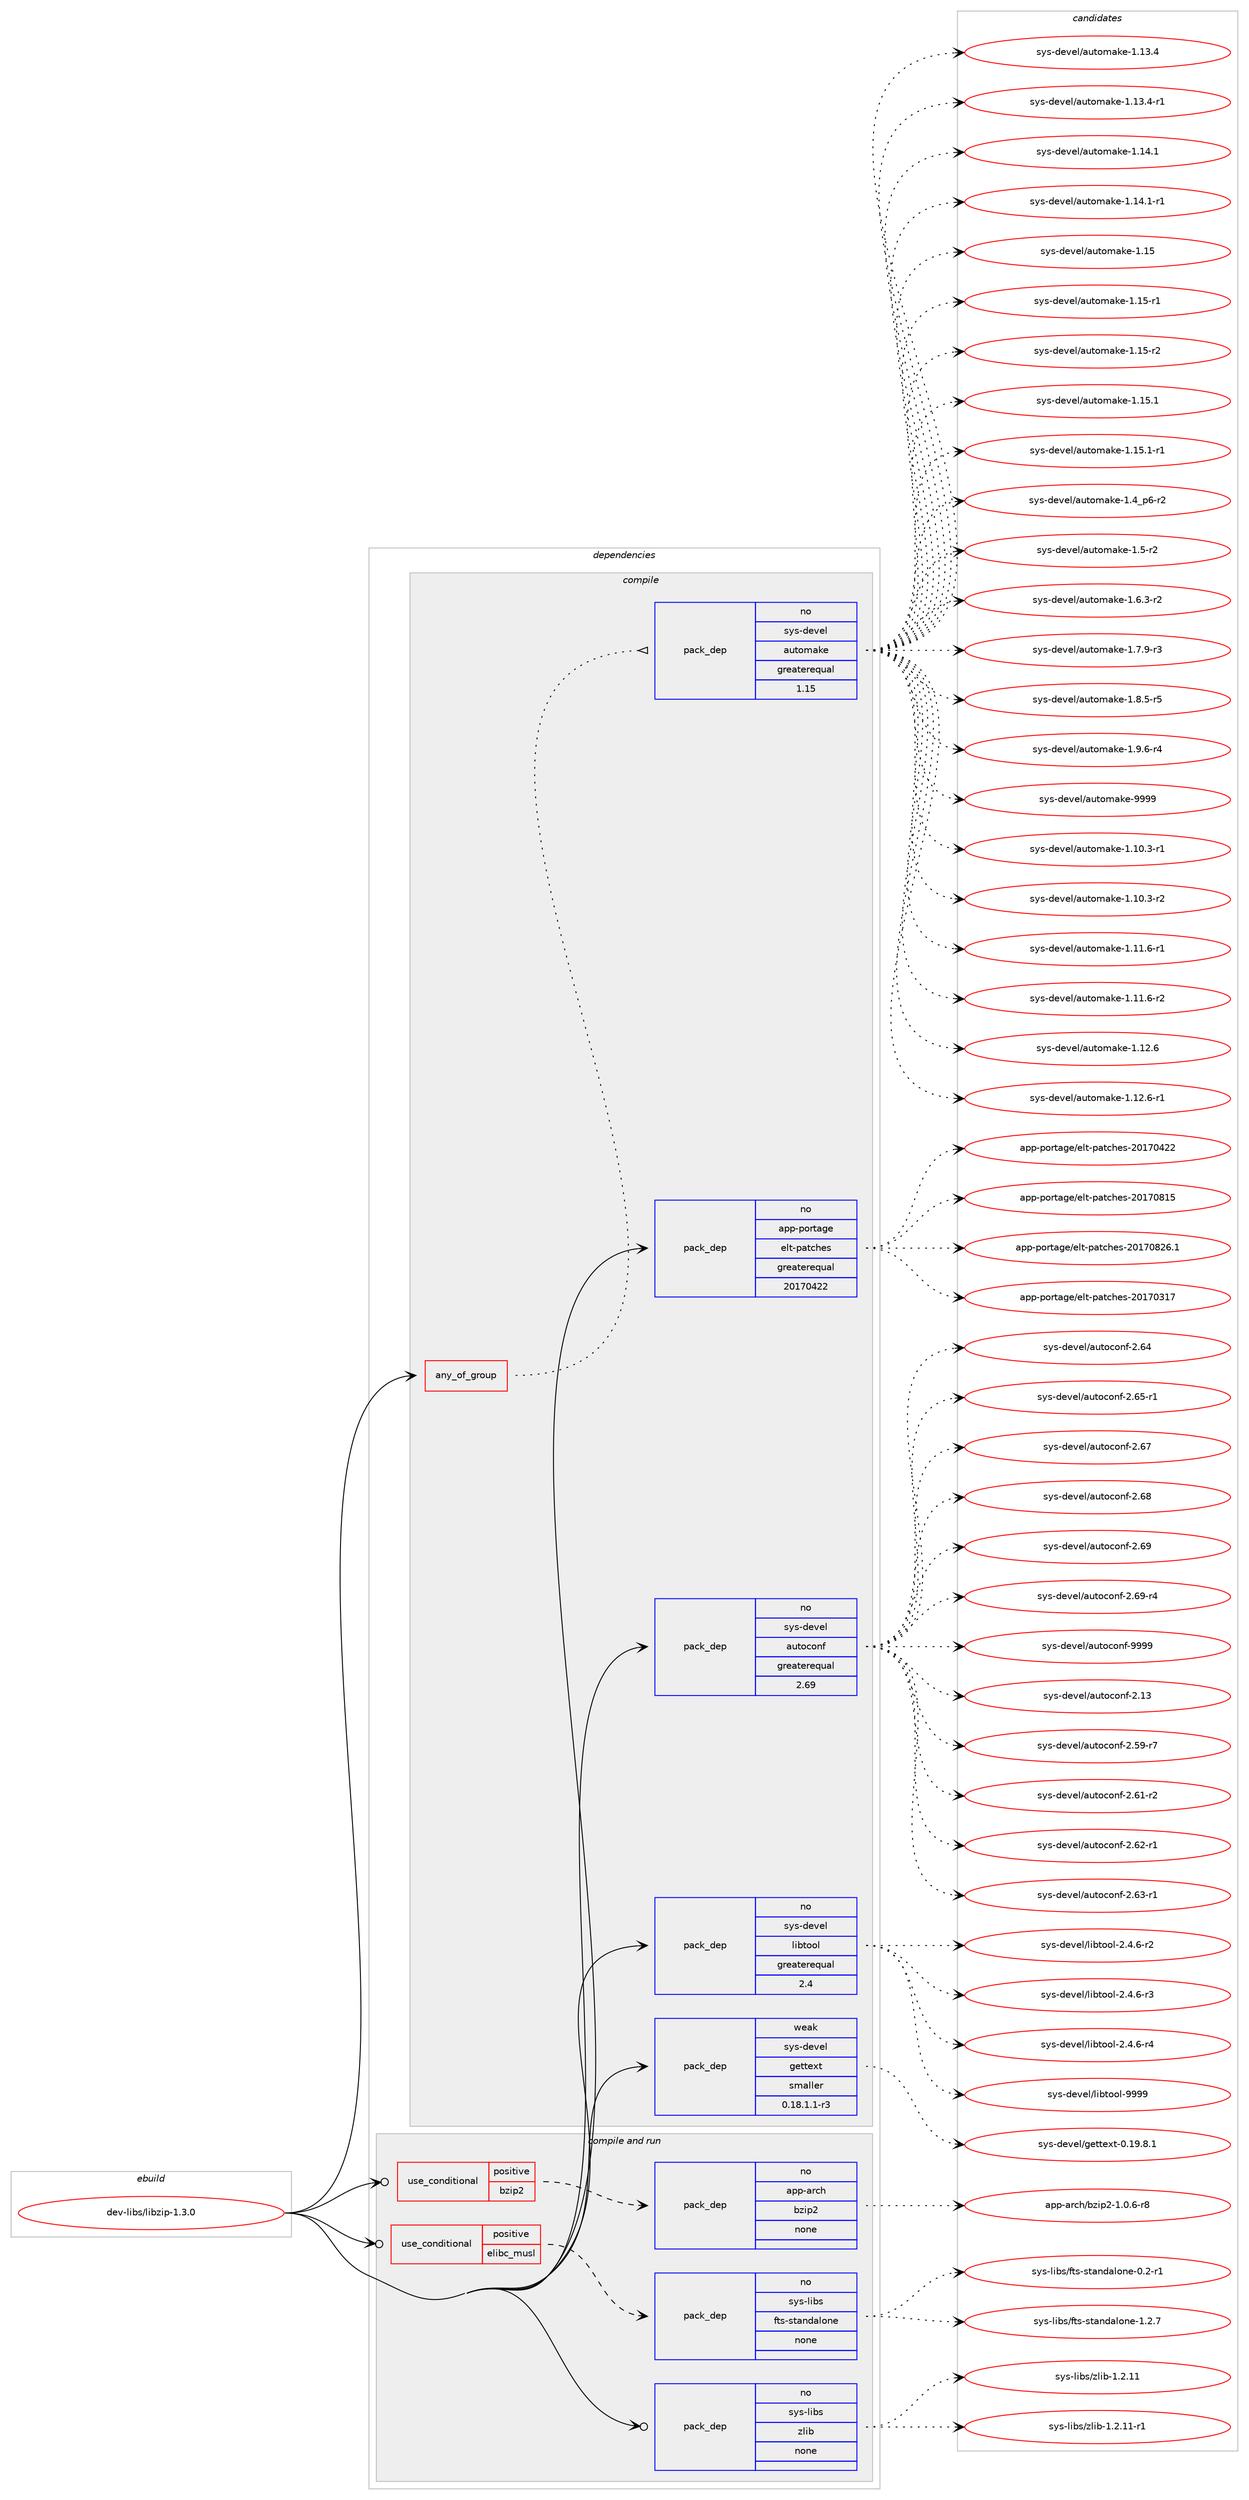 digraph prolog {

# *************
# Graph options
# *************

newrank=true;
concentrate=true;
compound=true;
graph [rankdir=LR,fontname=Helvetica,fontsize=10,ranksep=1.5];#, ranksep=2.5, nodesep=0.2];
edge  [arrowhead=vee];
node  [fontname=Helvetica,fontsize=10];

# **********
# The ebuild
# **********

subgraph cluster_leftcol {
color=gray;
rank=same;
label=<<i>ebuild</i>>;
id [label="dev-libs/libzip-1.3.0", color=red, width=4, href="../dev-libs/libzip-1.3.0.svg"];
}

# ****************
# The dependencies
# ****************

subgraph cluster_midcol {
color=gray;
label=<<i>dependencies</i>>;
subgraph cluster_compile {
fillcolor="#eeeeee";
style=filled;
label=<<i>compile</i>>;
subgraph any3479 {
dependency117759 [label=<<TABLE BORDER="0" CELLBORDER="1" CELLSPACING="0" CELLPADDING="4"><TR><TD CELLPADDING="10">any_of_group</TD></TR></TABLE>>, shape=none, color=red];subgraph pack88801 {
dependency117760 [label=<<TABLE BORDER="0" CELLBORDER="1" CELLSPACING="0" CELLPADDING="4" WIDTH="220"><TR><TD ROWSPAN="6" CELLPADDING="30">pack_dep</TD></TR><TR><TD WIDTH="110">no</TD></TR><TR><TD>sys-devel</TD></TR><TR><TD>automake</TD></TR><TR><TD>greaterequal</TD></TR><TR><TD>1.15</TD></TR></TABLE>>, shape=none, color=blue];
}
dependency117759:e -> dependency117760:w [weight=20,style="dotted",arrowhead="oinv"];
}
id:e -> dependency117759:w [weight=20,style="solid",arrowhead="vee"];
subgraph pack88802 {
dependency117761 [label=<<TABLE BORDER="0" CELLBORDER="1" CELLSPACING="0" CELLPADDING="4" WIDTH="220"><TR><TD ROWSPAN="6" CELLPADDING="30">pack_dep</TD></TR><TR><TD WIDTH="110">no</TD></TR><TR><TD>app-portage</TD></TR><TR><TD>elt-patches</TD></TR><TR><TD>greaterequal</TD></TR><TR><TD>20170422</TD></TR></TABLE>>, shape=none, color=blue];
}
id:e -> dependency117761:w [weight=20,style="solid",arrowhead="vee"];
subgraph pack88803 {
dependency117762 [label=<<TABLE BORDER="0" CELLBORDER="1" CELLSPACING="0" CELLPADDING="4" WIDTH="220"><TR><TD ROWSPAN="6" CELLPADDING="30">pack_dep</TD></TR><TR><TD WIDTH="110">no</TD></TR><TR><TD>sys-devel</TD></TR><TR><TD>autoconf</TD></TR><TR><TD>greaterequal</TD></TR><TR><TD>2.69</TD></TR></TABLE>>, shape=none, color=blue];
}
id:e -> dependency117762:w [weight=20,style="solid",arrowhead="vee"];
subgraph pack88804 {
dependency117763 [label=<<TABLE BORDER="0" CELLBORDER="1" CELLSPACING="0" CELLPADDING="4" WIDTH="220"><TR><TD ROWSPAN="6" CELLPADDING="30">pack_dep</TD></TR><TR><TD WIDTH="110">no</TD></TR><TR><TD>sys-devel</TD></TR><TR><TD>libtool</TD></TR><TR><TD>greaterequal</TD></TR><TR><TD>2.4</TD></TR></TABLE>>, shape=none, color=blue];
}
id:e -> dependency117763:w [weight=20,style="solid",arrowhead="vee"];
subgraph pack88805 {
dependency117764 [label=<<TABLE BORDER="0" CELLBORDER="1" CELLSPACING="0" CELLPADDING="4" WIDTH="220"><TR><TD ROWSPAN="6" CELLPADDING="30">pack_dep</TD></TR><TR><TD WIDTH="110">weak</TD></TR><TR><TD>sys-devel</TD></TR><TR><TD>gettext</TD></TR><TR><TD>smaller</TD></TR><TR><TD>0.18.1.1-r3</TD></TR></TABLE>>, shape=none, color=blue];
}
id:e -> dependency117764:w [weight=20,style="solid",arrowhead="vee"];
}
subgraph cluster_compileandrun {
fillcolor="#eeeeee";
style=filled;
label=<<i>compile and run</i>>;
subgraph cond25449 {
dependency117765 [label=<<TABLE BORDER="0" CELLBORDER="1" CELLSPACING="0" CELLPADDING="4"><TR><TD ROWSPAN="3" CELLPADDING="10">use_conditional</TD></TR><TR><TD>positive</TD></TR><TR><TD>bzip2</TD></TR></TABLE>>, shape=none, color=red];
subgraph pack88806 {
dependency117766 [label=<<TABLE BORDER="0" CELLBORDER="1" CELLSPACING="0" CELLPADDING="4" WIDTH="220"><TR><TD ROWSPAN="6" CELLPADDING="30">pack_dep</TD></TR><TR><TD WIDTH="110">no</TD></TR><TR><TD>app-arch</TD></TR><TR><TD>bzip2</TD></TR><TR><TD>none</TD></TR><TR><TD></TD></TR></TABLE>>, shape=none, color=blue];
}
dependency117765:e -> dependency117766:w [weight=20,style="dashed",arrowhead="vee"];
}
id:e -> dependency117765:w [weight=20,style="solid",arrowhead="odotvee"];
subgraph cond25450 {
dependency117767 [label=<<TABLE BORDER="0" CELLBORDER="1" CELLSPACING="0" CELLPADDING="4"><TR><TD ROWSPAN="3" CELLPADDING="10">use_conditional</TD></TR><TR><TD>positive</TD></TR><TR><TD>elibc_musl</TD></TR></TABLE>>, shape=none, color=red];
subgraph pack88807 {
dependency117768 [label=<<TABLE BORDER="0" CELLBORDER="1" CELLSPACING="0" CELLPADDING="4" WIDTH="220"><TR><TD ROWSPAN="6" CELLPADDING="30">pack_dep</TD></TR><TR><TD WIDTH="110">no</TD></TR><TR><TD>sys-libs</TD></TR><TR><TD>fts-standalone</TD></TR><TR><TD>none</TD></TR><TR><TD></TD></TR></TABLE>>, shape=none, color=blue];
}
dependency117767:e -> dependency117768:w [weight=20,style="dashed",arrowhead="vee"];
}
id:e -> dependency117767:w [weight=20,style="solid",arrowhead="odotvee"];
subgraph pack88808 {
dependency117769 [label=<<TABLE BORDER="0" CELLBORDER="1" CELLSPACING="0" CELLPADDING="4" WIDTH="220"><TR><TD ROWSPAN="6" CELLPADDING="30">pack_dep</TD></TR><TR><TD WIDTH="110">no</TD></TR><TR><TD>sys-libs</TD></TR><TR><TD>zlib</TD></TR><TR><TD>none</TD></TR><TR><TD></TD></TR></TABLE>>, shape=none, color=blue];
}
id:e -> dependency117769:w [weight=20,style="solid",arrowhead="odotvee"];
}
subgraph cluster_run {
fillcolor="#eeeeee";
style=filled;
label=<<i>run</i>>;
}
}

# **************
# The candidates
# **************

subgraph cluster_choices {
rank=same;
color=gray;
label=<<i>candidates</i>>;

subgraph choice88801 {
color=black;
nodesep=1;
choice11512111545100101118101108479711711611110997107101454946494846514511449 [label="sys-devel/automake-1.10.3-r1", color=red, width=4,href="../sys-devel/automake-1.10.3-r1.svg"];
choice11512111545100101118101108479711711611110997107101454946494846514511450 [label="sys-devel/automake-1.10.3-r2", color=red, width=4,href="../sys-devel/automake-1.10.3-r2.svg"];
choice11512111545100101118101108479711711611110997107101454946494946544511449 [label="sys-devel/automake-1.11.6-r1", color=red, width=4,href="../sys-devel/automake-1.11.6-r1.svg"];
choice11512111545100101118101108479711711611110997107101454946494946544511450 [label="sys-devel/automake-1.11.6-r2", color=red, width=4,href="../sys-devel/automake-1.11.6-r2.svg"];
choice1151211154510010111810110847971171161111099710710145494649504654 [label="sys-devel/automake-1.12.6", color=red, width=4,href="../sys-devel/automake-1.12.6.svg"];
choice11512111545100101118101108479711711611110997107101454946495046544511449 [label="sys-devel/automake-1.12.6-r1", color=red, width=4,href="../sys-devel/automake-1.12.6-r1.svg"];
choice1151211154510010111810110847971171161111099710710145494649514652 [label="sys-devel/automake-1.13.4", color=red, width=4,href="../sys-devel/automake-1.13.4.svg"];
choice11512111545100101118101108479711711611110997107101454946495146524511449 [label="sys-devel/automake-1.13.4-r1", color=red, width=4,href="../sys-devel/automake-1.13.4-r1.svg"];
choice1151211154510010111810110847971171161111099710710145494649524649 [label="sys-devel/automake-1.14.1", color=red, width=4,href="../sys-devel/automake-1.14.1.svg"];
choice11512111545100101118101108479711711611110997107101454946495246494511449 [label="sys-devel/automake-1.14.1-r1", color=red, width=4,href="../sys-devel/automake-1.14.1-r1.svg"];
choice115121115451001011181011084797117116111109971071014549464953 [label="sys-devel/automake-1.15", color=red, width=4,href="../sys-devel/automake-1.15.svg"];
choice1151211154510010111810110847971171161111099710710145494649534511449 [label="sys-devel/automake-1.15-r1", color=red, width=4,href="../sys-devel/automake-1.15-r1.svg"];
choice1151211154510010111810110847971171161111099710710145494649534511450 [label="sys-devel/automake-1.15-r2", color=red, width=4,href="../sys-devel/automake-1.15-r2.svg"];
choice1151211154510010111810110847971171161111099710710145494649534649 [label="sys-devel/automake-1.15.1", color=red, width=4,href="../sys-devel/automake-1.15.1.svg"];
choice11512111545100101118101108479711711611110997107101454946495346494511449 [label="sys-devel/automake-1.15.1-r1", color=red, width=4,href="../sys-devel/automake-1.15.1-r1.svg"];
choice115121115451001011181011084797117116111109971071014549465295112544511450 [label="sys-devel/automake-1.4_p6-r2", color=red, width=4,href="../sys-devel/automake-1.4_p6-r2.svg"];
choice11512111545100101118101108479711711611110997107101454946534511450 [label="sys-devel/automake-1.5-r2", color=red, width=4,href="../sys-devel/automake-1.5-r2.svg"];
choice115121115451001011181011084797117116111109971071014549465446514511450 [label="sys-devel/automake-1.6.3-r2", color=red, width=4,href="../sys-devel/automake-1.6.3-r2.svg"];
choice115121115451001011181011084797117116111109971071014549465546574511451 [label="sys-devel/automake-1.7.9-r3", color=red, width=4,href="../sys-devel/automake-1.7.9-r3.svg"];
choice115121115451001011181011084797117116111109971071014549465646534511453 [label="sys-devel/automake-1.8.5-r5", color=red, width=4,href="../sys-devel/automake-1.8.5-r5.svg"];
choice115121115451001011181011084797117116111109971071014549465746544511452 [label="sys-devel/automake-1.9.6-r4", color=red, width=4,href="../sys-devel/automake-1.9.6-r4.svg"];
choice115121115451001011181011084797117116111109971071014557575757 [label="sys-devel/automake-9999", color=red, width=4,href="../sys-devel/automake-9999.svg"];
dependency117760:e -> choice11512111545100101118101108479711711611110997107101454946494846514511449:w [style=dotted,weight="100"];
dependency117760:e -> choice11512111545100101118101108479711711611110997107101454946494846514511450:w [style=dotted,weight="100"];
dependency117760:e -> choice11512111545100101118101108479711711611110997107101454946494946544511449:w [style=dotted,weight="100"];
dependency117760:e -> choice11512111545100101118101108479711711611110997107101454946494946544511450:w [style=dotted,weight="100"];
dependency117760:e -> choice1151211154510010111810110847971171161111099710710145494649504654:w [style=dotted,weight="100"];
dependency117760:e -> choice11512111545100101118101108479711711611110997107101454946495046544511449:w [style=dotted,weight="100"];
dependency117760:e -> choice1151211154510010111810110847971171161111099710710145494649514652:w [style=dotted,weight="100"];
dependency117760:e -> choice11512111545100101118101108479711711611110997107101454946495146524511449:w [style=dotted,weight="100"];
dependency117760:e -> choice1151211154510010111810110847971171161111099710710145494649524649:w [style=dotted,weight="100"];
dependency117760:e -> choice11512111545100101118101108479711711611110997107101454946495246494511449:w [style=dotted,weight="100"];
dependency117760:e -> choice115121115451001011181011084797117116111109971071014549464953:w [style=dotted,weight="100"];
dependency117760:e -> choice1151211154510010111810110847971171161111099710710145494649534511449:w [style=dotted,weight="100"];
dependency117760:e -> choice1151211154510010111810110847971171161111099710710145494649534511450:w [style=dotted,weight="100"];
dependency117760:e -> choice1151211154510010111810110847971171161111099710710145494649534649:w [style=dotted,weight="100"];
dependency117760:e -> choice11512111545100101118101108479711711611110997107101454946495346494511449:w [style=dotted,weight="100"];
dependency117760:e -> choice115121115451001011181011084797117116111109971071014549465295112544511450:w [style=dotted,weight="100"];
dependency117760:e -> choice11512111545100101118101108479711711611110997107101454946534511450:w [style=dotted,weight="100"];
dependency117760:e -> choice115121115451001011181011084797117116111109971071014549465446514511450:w [style=dotted,weight="100"];
dependency117760:e -> choice115121115451001011181011084797117116111109971071014549465546574511451:w [style=dotted,weight="100"];
dependency117760:e -> choice115121115451001011181011084797117116111109971071014549465646534511453:w [style=dotted,weight="100"];
dependency117760:e -> choice115121115451001011181011084797117116111109971071014549465746544511452:w [style=dotted,weight="100"];
dependency117760:e -> choice115121115451001011181011084797117116111109971071014557575757:w [style=dotted,weight="100"];
}
subgraph choice88802 {
color=black;
nodesep=1;
choice97112112451121111141169710310147101108116451129711699104101115455048495548514955 [label="app-portage/elt-patches-20170317", color=red, width=4,href="../app-portage/elt-patches-20170317.svg"];
choice97112112451121111141169710310147101108116451129711699104101115455048495548525050 [label="app-portage/elt-patches-20170422", color=red, width=4,href="../app-portage/elt-patches-20170422.svg"];
choice97112112451121111141169710310147101108116451129711699104101115455048495548564953 [label="app-portage/elt-patches-20170815", color=red, width=4,href="../app-portage/elt-patches-20170815.svg"];
choice971121124511211111411697103101471011081164511297116991041011154550484955485650544649 [label="app-portage/elt-patches-20170826.1", color=red, width=4,href="../app-portage/elt-patches-20170826.1.svg"];
dependency117761:e -> choice97112112451121111141169710310147101108116451129711699104101115455048495548514955:w [style=dotted,weight="100"];
dependency117761:e -> choice97112112451121111141169710310147101108116451129711699104101115455048495548525050:w [style=dotted,weight="100"];
dependency117761:e -> choice97112112451121111141169710310147101108116451129711699104101115455048495548564953:w [style=dotted,weight="100"];
dependency117761:e -> choice971121124511211111411697103101471011081164511297116991041011154550484955485650544649:w [style=dotted,weight="100"];
}
subgraph choice88803 {
color=black;
nodesep=1;
choice115121115451001011181011084797117116111991111101024550464951 [label="sys-devel/autoconf-2.13", color=red, width=4,href="../sys-devel/autoconf-2.13.svg"];
choice1151211154510010111810110847971171161119911111010245504653574511455 [label="sys-devel/autoconf-2.59-r7", color=red, width=4,href="../sys-devel/autoconf-2.59-r7.svg"];
choice1151211154510010111810110847971171161119911111010245504654494511450 [label="sys-devel/autoconf-2.61-r2", color=red, width=4,href="../sys-devel/autoconf-2.61-r2.svg"];
choice1151211154510010111810110847971171161119911111010245504654504511449 [label="sys-devel/autoconf-2.62-r1", color=red, width=4,href="../sys-devel/autoconf-2.62-r1.svg"];
choice1151211154510010111810110847971171161119911111010245504654514511449 [label="sys-devel/autoconf-2.63-r1", color=red, width=4,href="../sys-devel/autoconf-2.63-r1.svg"];
choice115121115451001011181011084797117116111991111101024550465452 [label="sys-devel/autoconf-2.64", color=red, width=4,href="../sys-devel/autoconf-2.64.svg"];
choice1151211154510010111810110847971171161119911111010245504654534511449 [label="sys-devel/autoconf-2.65-r1", color=red, width=4,href="../sys-devel/autoconf-2.65-r1.svg"];
choice115121115451001011181011084797117116111991111101024550465455 [label="sys-devel/autoconf-2.67", color=red, width=4,href="../sys-devel/autoconf-2.67.svg"];
choice115121115451001011181011084797117116111991111101024550465456 [label="sys-devel/autoconf-2.68", color=red, width=4,href="../sys-devel/autoconf-2.68.svg"];
choice115121115451001011181011084797117116111991111101024550465457 [label="sys-devel/autoconf-2.69", color=red, width=4,href="../sys-devel/autoconf-2.69.svg"];
choice1151211154510010111810110847971171161119911111010245504654574511452 [label="sys-devel/autoconf-2.69-r4", color=red, width=4,href="../sys-devel/autoconf-2.69-r4.svg"];
choice115121115451001011181011084797117116111991111101024557575757 [label="sys-devel/autoconf-9999", color=red, width=4,href="../sys-devel/autoconf-9999.svg"];
dependency117762:e -> choice115121115451001011181011084797117116111991111101024550464951:w [style=dotted,weight="100"];
dependency117762:e -> choice1151211154510010111810110847971171161119911111010245504653574511455:w [style=dotted,weight="100"];
dependency117762:e -> choice1151211154510010111810110847971171161119911111010245504654494511450:w [style=dotted,weight="100"];
dependency117762:e -> choice1151211154510010111810110847971171161119911111010245504654504511449:w [style=dotted,weight="100"];
dependency117762:e -> choice1151211154510010111810110847971171161119911111010245504654514511449:w [style=dotted,weight="100"];
dependency117762:e -> choice115121115451001011181011084797117116111991111101024550465452:w [style=dotted,weight="100"];
dependency117762:e -> choice1151211154510010111810110847971171161119911111010245504654534511449:w [style=dotted,weight="100"];
dependency117762:e -> choice115121115451001011181011084797117116111991111101024550465455:w [style=dotted,weight="100"];
dependency117762:e -> choice115121115451001011181011084797117116111991111101024550465456:w [style=dotted,weight="100"];
dependency117762:e -> choice115121115451001011181011084797117116111991111101024550465457:w [style=dotted,weight="100"];
dependency117762:e -> choice1151211154510010111810110847971171161119911111010245504654574511452:w [style=dotted,weight="100"];
dependency117762:e -> choice115121115451001011181011084797117116111991111101024557575757:w [style=dotted,weight="100"];
}
subgraph choice88804 {
color=black;
nodesep=1;
choice1151211154510010111810110847108105981161111111084550465246544511450 [label="sys-devel/libtool-2.4.6-r2", color=red, width=4,href="../sys-devel/libtool-2.4.6-r2.svg"];
choice1151211154510010111810110847108105981161111111084550465246544511451 [label="sys-devel/libtool-2.4.6-r3", color=red, width=4,href="../sys-devel/libtool-2.4.6-r3.svg"];
choice1151211154510010111810110847108105981161111111084550465246544511452 [label="sys-devel/libtool-2.4.6-r4", color=red, width=4,href="../sys-devel/libtool-2.4.6-r4.svg"];
choice1151211154510010111810110847108105981161111111084557575757 [label="sys-devel/libtool-9999", color=red, width=4,href="../sys-devel/libtool-9999.svg"];
dependency117763:e -> choice1151211154510010111810110847108105981161111111084550465246544511450:w [style=dotted,weight="100"];
dependency117763:e -> choice1151211154510010111810110847108105981161111111084550465246544511451:w [style=dotted,weight="100"];
dependency117763:e -> choice1151211154510010111810110847108105981161111111084550465246544511452:w [style=dotted,weight="100"];
dependency117763:e -> choice1151211154510010111810110847108105981161111111084557575757:w [style=dotted,weight="100"];
}
subgraph choice88805 {
color=black;
nodesep=1;
choice1151211154510010111810110847103101116116101120116454846495746564649 [label="sys-devel/gettext-0.19.8.1", color=red, width=4,href="../sys-devel/gettext-0.19.8.1.svg"];
dependency117764:e -> choice1151211154510010111810110847103101116116101120116454846495746564649:w [style=dotted,weight="100"];
}
subgraph choice88806 {
color=black;
nodesep=1;
choice971121124597114991044798122105112504549464846544511456 [label="app-arch/bzip2-1.0.6-r8", color=red, width=4,href="../app-arch/bzip2-1.0.6-r8.svg"];
dependency117766:e -> choice971121124597114991044798122105112504549464846544511456:w [style=dotted,weight="100"];
}
subgraph choice88807 {
color=black;
nodesep=1;
choice115121115451081059811547102116115451151169711010097108111110101454846504511449 [label="sys-libs/fts-standalone-0.2-r1", color=red, width=4,href="../sys-libs/fts-standalone-0.2-r1.svg"];
choice115121115451081059811547102116115451151169711010097108111110101454946504655 [label="sys-libs/fts-standalone-1.2.7", color=red, width=4,href="../sys-libs/fts-standalone-1.2.7.svg"];
dependency117768:e -> choice115121115451081059811547102116115451151169711010097108111110101454846504511449:w [style=dotted,weight="100"];
dependency117768:e -> choice115121115451081059811547102116115451151169711010097108111110101454946504655:w [style=dotted,weight="100"];
}
subgraph choice88808 {
color=black;
nodesep=1;
choice1151211154510810598115471221081059845494650464949 [label="sys-libs/zlib-1.2.11", color=red, width=4,href="../sys-libs/zlib-1.2.11.svg"];
choice11512111545108105981154712210810598454946504649494511449 [label="sys-libs/zlib-1.2.11-r1", color=red, width=4,href="../sys-libs/zlib-1.2.11-r1.svg"];
dependency117769:e -> choice1151211154510810598115471221081059845494650464949:w [style=dotted,weight="100"];
dependency117769:e -> choice11512111545108105981154712210810598454946504649494511449:w [style=dotted,weight="100"];
}
}

}
